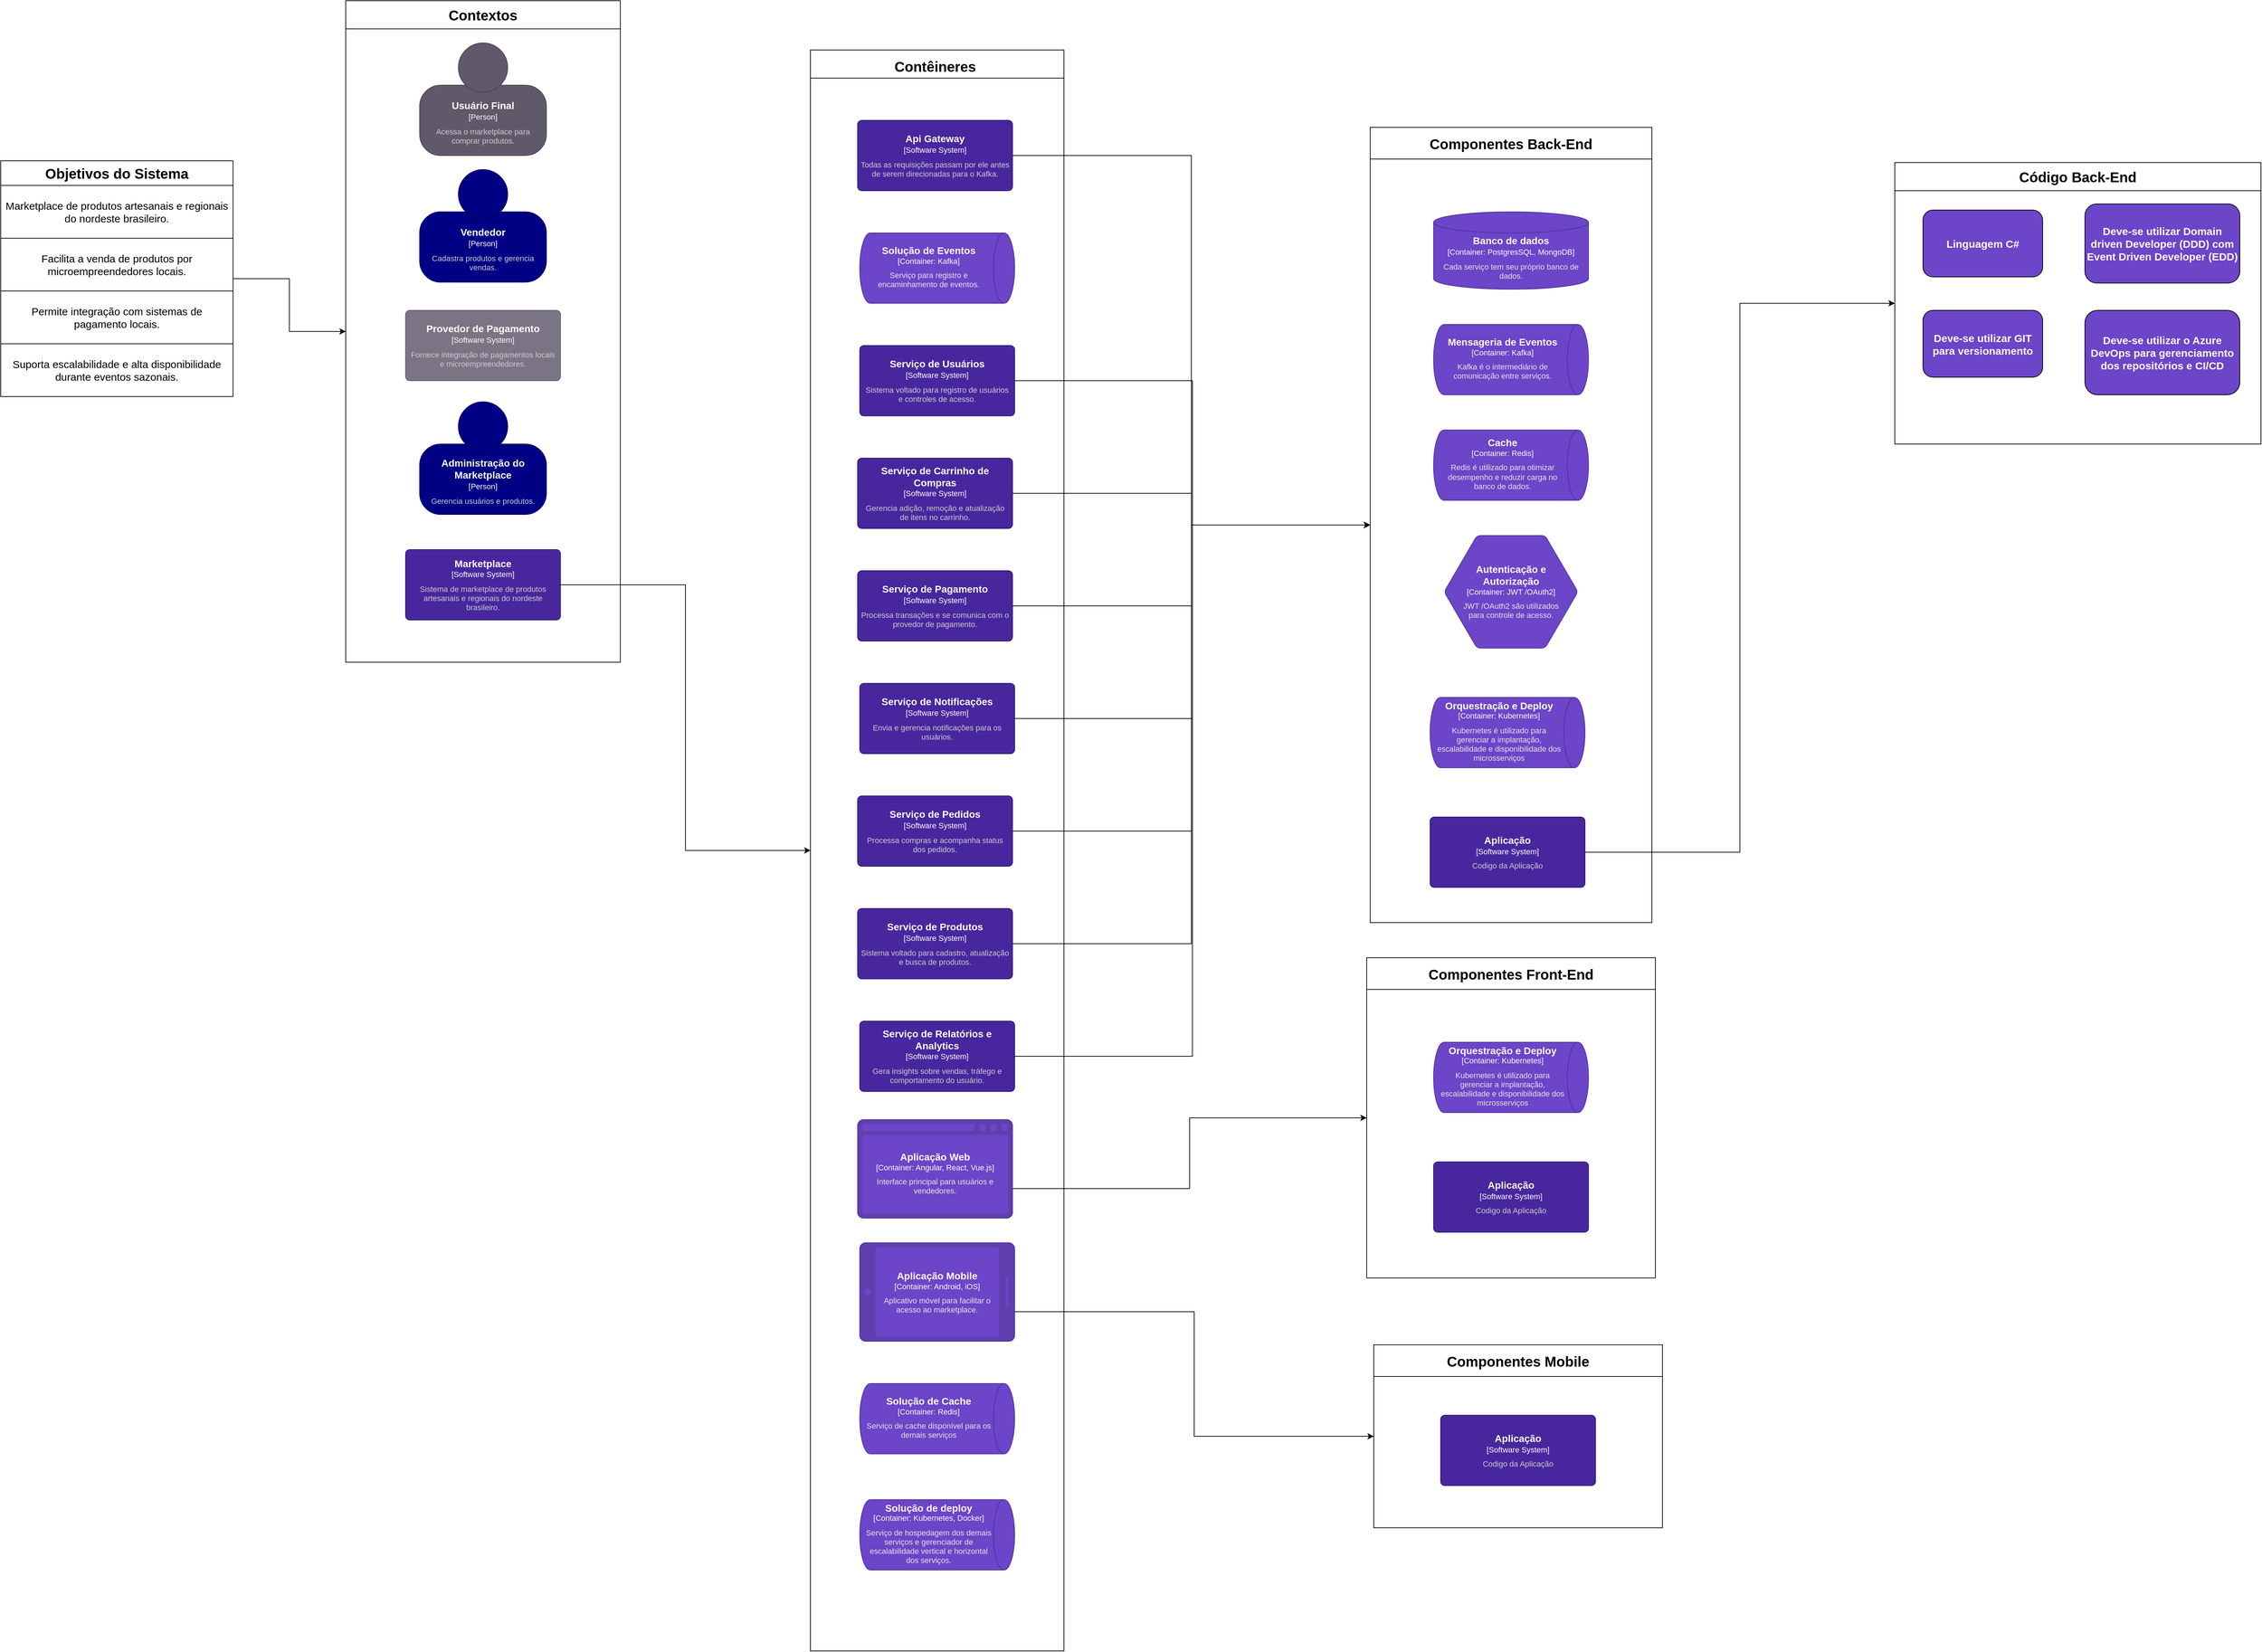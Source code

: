 <mxfile version="26.0.14">
  <diagram name="Página-1" id="mQBnl66r3Gyf1s8AdO0g">
    <mxGraphModel dx="2807" dy="1073" grid="1" gridSize="10" guides="1" tooltips="1" connect="1" arrows="1" fold="1" page="1" pageScale="1" pageWidth="827" pageHeight="1169" math="0" shadow="0">
      <root>
        <mxCell id="0" />
        <mxCell id="1" parent="0" />
        <mxCell id="S8Ucj60LTVhsjl9VZMLG-5" value="Contextos" style="swimlane;whiteSpace=wrap;html=1;fontSize=20;startSize=40;" vertex="1" parent="1">
          <mxGeometry x="90" y="170" width="390" height="940" as="geometry" />
        </mxCell>
        <object label="&lt;font style=&quot;font-size: 14px&quot;&gt;&lt;b&gt;%A_NAME%&lt;/b&gt;&lt;/font&gt;&lt;br&gt;&lt;div&gt;&lt;font style=&quot;font-size: 11px&quot;&gt;[Person]&lt;/font&gt;&lt;/div&gt;&lt;div style=&quot;font-size: 6px&quot;&gt;&lt;br&gt;&lt;/div&gt;&lt;div style=&quot;font-size: 11px&quot;&gt;&lt;font color=&quot;#CCCCCC&quot;&gt;%B_DESCRIPTION%&lt;/font&gt;&lt;/div&gt;" A_NAME="Vendedor" B_DESCRIPTION="Cadastra produtos e gerencia vendas." placeholders="1" id="S8Ucj60LTVhsjl9VZMLG-7">
          <mxCell style="shape=stencil(tZTdboMwDIWfJpdFIVnHbiu6vUca3GEVEpRk6s/TL+BULVpTTWorceNz4OM42DBZ+1YNwAQ3qgcm10yI9qhtv9BviwGctyYq0W7JK9851ftUf6Ra+QF0IHGLB2hI9sHZHeyxCQmApgWHYXTlJ+OreM94yVpbYyIBrfEz58qPMIUmPssPBOPFkl5zTDVVMTf2EMCljKQy8fV/8BxbVM8Cl68C80LMz6J8Hvll4OoBsqyjkhsaWW+U3n07+2Oam3kmx40Tm/nmuTk/7wE/z73THk9pcyS/fwpb7DraiFxDmdjxUevgTj/QdTh4uHSzvLkZqZtq3kz1cOw/6SaVfi2T8As=);whiteSpace=wrap;html=1;rounded=1;fontColor=#ffffff;strokeColor=#000054;fillColor=#000084;spacing=5;spacingTop=65;arcSize=30;metaEdit=1;allowArrows=0;expand=0;recursiveResize=0;rotatable=0;resizable=0;" vertex="1" parent="S8Ucj60LTVhsjl9VZMLG-5">
            <mxGeometry x="105" y="240" width="180" height="160" as="geometry" />
          </mxCell>
        </object>
        <object label="&lt;font style=&quot;font-size: 14px&quot;&gt;&lt;b&gt;%A_NAME%&lt;/b&gt;&lt;/font&gt;&lt;br&gt;&lt;div&gt;&lt;font style=&quot;font-size: 11px&quot;&gt;[Software System]&lt;/font&gt;&lt;/div&gt;&lt;div style=&quot;font-size: 6px&quot;&gt;&lt;br&gt;&lt;/div&gt;&lt;div style=&quot;font-size: 11px&quot;&gt;&lt;font color=&quot;#CCCCCC&quot;&gt;%B_DESCRIPTION%&lt;/font&gt;&lt;/div&gt;" placeholders="1" A_NAME="Provedor de Pagamento" B_DESCRIPTION="Fornece integração de pagamentos locais e microempreendedores." id="S8Ucj60LTVhsjl9VZMLG-8">
          <mxCell style="rounded=1;whiteSpace=wrap;html=1;fontColor=#ffffff;arcSize=6;metaEdit=1;points=[[0.25,0,0],[0.5,0,0],[0.75,0,0],[1,0.25,0],[1,0.5,0],[1,0.75,0],[0.75,1,0],[0.5,1,0],[0.25,1,0],[0,0.75,0],[0,0.5,0],[0,0.25,0]];resizable=0;editable=1;fillColor=#7b7484;strokeColor=#635970;movableLabel=0;allowArrows=0;rotatable=0;imageWidth=24;spacing=5;" vertex="1" parent="S8Ucj60LTVhsjl9VZMLG-5">
            <mxGeometry x="85" y="440" width="220" height="100" as="geometry" />
          </mxCell>
        </object>
        <object label="&lt;font style=&quot;font-size: 14px&quot;&gt;&lt;b&gt;%A_NAME%&lt;/b&gt;&lt;/font&gt;&lt;br&gt;&lt;div&gt;&lt;font style=&quot;font-size: 11px&quot;&gt;[Person]&lt;/font&gt;&lt;/div&gt;&lt;div style=&quot;font-size: 6px&quot;&gt;&lt;br&gt;&lt;/div&gt;&lt;div style=&quot;font-size: 11px&quot;&gt;&lt;font color=&quot;#CCCCCC&quot;&gt;%B_DESCRIPTION%&lt;/font&gt;&lt;/div&gt;" A_NAME="Usuário Final" B_DESCRIPTION="Acessa o marketplace para comprar produtos." placeholders="1" id="S8Ucj60LTVhsjl9VZMLG-9">
          <mxCell style="shape=stencil(tZTdboMwDIWfJpdFIVnHbiu6vUca3GEVEpRk6s/TL+BULVpTTWorceNz4OM42DBZ+1YNwAQ3qgcm10yI9qhtv9BviwGctyYq0W7JK9851ftUf6Ra+QF0IHGLB2hI9sHZHeyxCQmApgWHYXTlJ+OreM94yVpbYyIBrfEz58qPMIUmPssPBOPFkl5zTDVVMTf2EMCljKQy8fV/8BxbVM8Cl68C80LMz6J8Hvll4OoBsqyjkhsaWW+U3n07+2Oam3kmx40Tm/nmuTk/7wE/z73THk9pcyS/fwpb7DraiFxDmdjxUevgTj/QdTh4uHSzvLkZqZtq3kz1cOw/6SaVfi2T8As=);whiteSpace=wrap;html=1;rounded=1;fontColor=#ffffff;strokeColor=#483F55;fillColor=#60596A;spacing=5;spacingTop=65;arcSize=30;allowArrows=0;recursiveResize=0;expand=0;metaEdit=1;resizable=0;rotatable=0;" vertex="1" parent="S8Ucj60LTVhsjl9VZMLG-5">
            <mxGeometry x="105" y="60" width="180" height="160" as="geometry" />
          </mxCell>
        </object>
        <object label="&lt;font style=&quot;font-size: 14px&quot;&gt;&lt;b&gt;%A_NAME%&lt;/b&gt;&lt;/font&gt;&lt;br&gt;&lt;div&gt;&lt;font style=&quot;font-size: 11px&quot;&gt;[Person]&lt;/font&gt;&lt;/div&gt;&lt;div style=&quot;font-size: 6px&quot;&gt;&lt;br&gt;&lt;/div&gt;&lt;div style=&quot;font-size: 11px&quot;&gt;&lt;font color=&quot;#CCCCCC&quot;&gt;%B_DESCRIPTION%&lt;/font&gt;&lt;/div&gt;" A_NAME="Administração do Marketplace" B_DESCRIPTION="Gerencia usuários e produtos." placeholders="1" id="S8Ucj60LTVhsjl9VZMLG-10">
          <mxCell style="shape=stencil(tZTdboMwDIWfJpdFIVnHbiu6vUca3GEVEpRk6s/TL+BULVpTTWorceNz4OM42DBZ+1YNwAQ3qgcm10yI9qhtv9BviwGctyYq0W7JK9851ftUf6Ra+QF0IHGLB2hI9sHZHeyxCQmApgWHYXTlJ+OreM94yVpbYyIBrfEz58qPMIUmPssPBOPFkl5zTDVVMTf2EMCljKQy8fV/8BxbVM8Cl68C80LMz6J8Hvll4OoBsqyjkhsaWW+U3n07+2Oam3kmx40Tm/nmuTk/7wE/z73THk9pcyS/fwpb7DraiFxDmdjxUevgTj/QdTh4uHSzvLkZqZtq3kz1cOw/6SaVfi2T8As=);whiteSpace=wrap;html=1;rounded=1;fontColor=#ffffff;strokeColor=#000054;fillColor=#000084;spacing=5;spacingTop=65;arcSize=30;metaEdit=1;allowArrows=0;expand=0;recursiveResize=0;rotatable=0;resizable=0;" vertex="1" parent="S8Ucj60LTVhsjl9VZMLG-5">
            <mxGeometry x="105" y="570" width="180" height="160" as="geometry" />
          </mxCell>
        </object>
        <object label="&lt;font style=&quot;font-size: 14px&quot;&gt;&lt;b&gt;%A_NAME%&lt;/b&gt;&lt;/font&gt;&lt;br&gt;&lt;div&gt;&lt;font style=&quot;font-size: 11px&quot;&gt;[Software System]&lt;/font&gt;&lt;/div&gt;&lt;div style=&quot;font-size: 6px&quot;&gt;&lt;br&gt;&lt;/div&gt;&lt;div style=&quot;font-size: 11px&quot;&gt;&lt;font color=&quot;#CCCCCC&quot;&gt;%B_DESCRIPTION%&lt;/font&gt;&lt;/div&gt;" placeholders="1" A_NAME="Marketplace" B_DESCRIPTION="Sistema de marketplace de produtos artesanais e regionais do nordeste brasileiro." id="S8Ucj60LTVhsjl9VZMLG-19">
          <mxCell style="rounded=1;whiteSpace=wrap;html=1;fontColor=#ffffff;arcSize=6;metaEdit=1;points=[[0.25,0,0],[0.5,0,0],[0.75,0,0],[1,0.25,0],[1,0.5,0],[1,0.75,0],[0.75,1,0],[0.5,1,0],[0.25,1,0],[0,0.75,0],[0,0.5,0],[0,0.25,0]];resizable=0;editable=1;fillColor=#48279E;strokeColor=#2C186C;movableLabel=0;allowArrows=0;rotatable=0;imageWidth=24;spacing=5;" vertex="1" parent="S8Ucj60LTVhsjl9VZMLG-5">
            <mxGeometry x="85" y="780" width="220" height="100" as="geometry" />
          </mxCell>
        </object>
        <mxCell id="S8Ucj60LTVhsjl9VZMLG-17" style="edgeStyle=orthogonalEdgeStyle;rounded=0;orthogonalLoop=1;jettySize=auto;html=1;entryX=0;entryY=0.5;entryDx=0;entryDy=0;" edge="1" parent="1" source="S8Ucj60LTVhsjl9VZMLG-11" target="S8Ucj60LTVhsjl9VZMLG-5">
          <mxGeometry relative="1" as="geometry" />
        </mxCell>
        <mxCell id="S8Ucj60LTVhsjl9VZMLG-11" value="Objetivos do Sistema" style="swimlane;fontStyle=1;childLayout=stackLayout;horizontal=1;startSize=35;horizontalStack=0;resizeParent=1;resizeParentMax=0;resizeLast=0;collapsible=1;marginBottom=0;whiteSpace=wrap;html=1;labelBackgroundColor=default;labelBorderColor=none;textShadow=0;fontSize=20;" vertex="1" parent="1">
          <mxGeometry x="-400" y="397.5" width="330" height="335" as="geometry" />
        </mxCell>
        <mxCell id="S8Ucj60LTVhsjl9VZMLG-12" value="&lt;p data-pm-slice=&quot;1 1 [&amp;quot;list&amp;quot;,{&amp;quot;spread&amp;quot;:false,&amp;quot;start&amp;quot;:103,&amp;quot;end&amp;quot;:367},&amp;quot;regular_list_item&amp;quot;,{&amp;quot;start&amp;quot;:103,&amp;quot;end&amp;quot;:175}]&quot;&gt;Marketplace de produtos artesanais e regionais do nordeste brasileiro.&lt;/p&gt;" style="text;strokeColor=default;fillColor=none;align=center;verticalAlign=middle;spacingLeft=4;spacingRight=4;overflow=hidden;points=[[0,0.5],[1,0.5]];portConstraint=eastwest;rotatable=0;whiteSpace=wrap;html=1;fontSize=15;" vertex="1" parent="S8Ucj60LTVhsjl9VZMLG-11">
          <mxGeometry y="35" width="330" height="75" as="geometry" />
        </mxCell>
        <mxCell id="S8Ucj60LTVhsjl9VZMLG-13" value="&lt;p data-pm-slice=&quot;1 1 [&amp;quot;list&amp;quot;,{&amp;quot;spread&amp;quot;:false,&amp;quot;start&amp;quot;:103,&amp;quot;end&amp;quot;:367},&amp;quot;regular_list_item&amp;quot;,{&amp;quot;start&amp;quot;:176,&amp;quot;end&amp;quot;:238}]&quot;&gt;Facilita a venda de produtos por microempreendedores locais.&lt;/p&gt;" style="text;strokeColor=default;fillColor=none;align=center;verticalAlign=middle;spacingLeft=4;spacingRight=4;overflow=hidden;points=[[0,0.5],[1,0.5]];portConstraint=eastwest;rotatable=0;whiteSpace=wrap;html=1;fontSize=15;" vertex="1" parent="S8Ucj60LTVhsjl9VZMLG-11">
          <mxGeometry y="110" width="330" height="75" as="geometry" />
        </mxCell>
        <mxCell id="S8Ucj60LTVhsjl9VZMLG-14" value="&lt;p data-pm-slice=&quot;1 1 [&amp;quot;list&amp;quot;,{&amp;quot;spread&amp;quot;:false,&amp;quot;start&amp;quot;:103,&amp;quot;end&amp;quot;:367},&amp;quot;regular_list_item&amp;quot;,{&amp;quot;start&amp;quot;:239,&amp;quot;end&amp;quot;:293}]&quot;&gt;Permite integração com sistemas de pagamento locais.&lt;/p&gt;" style="text;strokeColor=default;fillColor=none;align=center;verticalAlign=middle;spacingLeft=4;spacingRight=4;overflow=hidden;points=[[0,0.5],[1,0.5]];portConstraint=eastwest;rotatable=0;whiteSpace=wrap;html=1;fontSize=15;" vertex="1" parent="S8Ucj60LTVhsjl9VZMLG-11">
          <mxGeometry y="185" width="330" height="75" as="geometry" />
        </mxCell>
        <mxCell id="S8Ucj60LTVhsjl9VZMLG-16" value="&lt;p data-pm-slice=&quot;1 1 [&amp;quot;list&amp;quot;,{&amp;quot;spread&amp;quot;:false,&amp;quot;start&amp;quot;:103,&amp;quot;end&amp;quot;:367},&amp;quot;regular_list_item&amp;quot;,{&amp;quot;start&amp;quot;:294,&amp;quot;end&amp;quot;:367}]&quot;&gt;Suporta escalabilidade e alta disponibilidade durante eventos sazonais.&lt;/p&gt;" style="text;strokeColor=default;fillColor=none;align=center;verticalAlign=middle;spacingLeft=4;spacingRight=4;overflow=hidden;points=[[0,0.5],[1,0.5]];portConstraint=eastwest;rotatable=0;whiteSpace=wrap;html=1;fontSize=15;" vertex="1" parent="S8Ucj60LTVhsjl9VZMLG-11">
          <mxGeometry y="260" width="330" height="75" as="geometry" />
        </mxCell>
        <mxCell id="S8Ucj60LTVhsjl9VZMLG-18" value="&lt;h2 data-pm-slice=&quot;1 1 []&quot;&gt;&lt;font style=&quot;font-size: 20px;&quot;&gt;Contêineres&amp;nbsp;&lt;/font&gt;&lt;/h2&gt;" style="swimlane;whiteSpace=wrap;html=1;startSize=40;fontSize=20;fontStyle=1" vertex="1" parent="1">
          <mxGeometry x="750" y="240" width="360" height="2275" as="geometry" />
        </mxCell>
        <object label="&lt;font style=&quot;font-size: 14px&quot;&gt;&lt;b&gt;%A_NAME%&lt;/b&gt;&lt;/font&gt;&lt;br&gt;&lt;div&gt;&lt;font style=&quot;font-size: 11px&quot;&gt;[Software System]&lt;/font&gt;&lt;/div&gt;&lt;div style=&quot;font-size: 6px&quot;&gt;&lt;br&gt;&lt;/div&gt;&lt;div style=&quot;font-size: 11px&quot;&gt;&lt;font color=&quot;#CCCCCC&quot;&gt;%B_DESCRIPTION%&lt;/font&gt;&lt;/div&gt;" placeholders="1" A_NAME="Serviço de Usuários" B_DESCRIPTION="Sistema voltado para registro de usuários e controles de acesso." id="S8Ucj60LTVhsjl9VZMLG-2">
          <mxCell style="rounded=1;whiteSpace=wrap;html=1;fontColor=#ffffff;arcSize=6;metaEdit=1;points=[[0.25,0,0],[0.5,0,0],[0.75,0,0],[1,0.25,0],[1,0.5,0],[1,0.75,0],[0.75,1,0],[0.5,1,0],[0.25,1,0],[0,0.75,0],[0,0.5,0],[0,0.25,0]];resizable=0;editable=1;fillColor=#48279E;strokeColor=#2C186C;movableLabel=0;allowArrows=0;rotatable=0;imageWidth=24;spacing=5;" vertex="1" parent="S8Ucj60LTVhsjl9VZMLG-18">
            <mxGeometry x="70" y="420" width="220" height="100" as="geometry" />
          </mxCell>
        </object>
        <object label="&lt;font style=&quot;font-size: 14px&quot;&gt;&lt;b&gt;%A_NAME%&lt;/b&gt;&lt;/font&gt;&lt;br&gt;&lt;div&gt;&lt;font style=&quot;font-size: 11px&quot;&gt;[Software System]&lt;/font&gt;&lt;/div&gt;&lt;div style=&quot;font-size: 6px&quot;&gt;&lt;br&gt;&lt;/div&gt;&lt;div style=&quot;font-size: 11px&quot;&gt;&lt;font color=&quot;#CCCCCC&quot;&gt;%B_DESCRIPTION%&lt;/font&gt;&lt;/div&gt;" placeholders="1" A_NAME="Api Gateway" B_DESCRIPTION=" Todas as requisições passam por ele antes de serem direcionadas para o Kafka." id="S8Ucj60LTVhsjl9VZMLG-21">
          <mxCell style="rounded=1;whiteSpace=wrap;html=1;fontColor=#ffffff;arcSize=6;metaEdit=1;points=[[0.25,0,0],[0.5,0,0],[0.75,0,0],[1,0.25,0],[1,0.5,0],[1,0.75,0],[0.75,1,0],[0.5,1,0],[0.25,1,0],[0,0.75,0],[0,0.5,0],[0,0.25,0]];resizable=0;editable=1;fillColor=#48279E;strokeColor=#2C186C;movableLabel=0;allowArrows=0;rotatable=0;imageWidth=24;spacing=5;" vertex="1" parent="S8Ucj60LTVhsjl9VZMLG-18">
            <mxGeometry x="67" y="100" width="220" height="100" as="geometry" />
          </mxCell>
        </object>
        <object label="&lt;font style=&quot;font-size: 14px&quot;&gt;&lt;b&gt;%A_NAME%&lt;/b&gt;&lt;/font&gt;&lt;br&gt;&lt;div&gt;&lt;font style=&quot;font-size: 11px&quot;&gt;[Software System]&lt;/font&gt;&lt;/div&gt;&lt;div style=&quot;font-size: 6px&quot;&gt;&lt;br&gt;&lt;/div&gt;&lt;div style=&quot;font-size: 11px&quot;&gt;&lt;font color=&quot;#CCCCCC&quot;&gt;%B_DESCRIPTION%&lt;/font&gt;&lt;/div&gt;" placeholders="1" A_NAME="Serviço de Carrinho de Compras" B_DESCRIPTION="Gerencia adição, remoção e atualização de itens no carrinho." id="S8Ucj60LTVhsjl9VZMLG-22">
          <mxCell style="rounded=1;whiteSpace=wrap;html=1;fontColor=#ffffff;arcSize=6;metaEdit=1;points=[[0.25,0,0],[0.5,0,0],[0.75,0,0],[1,0.25,0],[1,0.5,0],[1,0.75,0],[0.75,1,0],[0.5,1,0],[0.25,1,0],[0,0.75,0],[0,0.5,0],[0,0.25,0]];resizable=0;editable=1;fillColor=#48279E;strokeColor=#2C186C;movableLabel=0;allowArrows=0;rotatable=0;imageWidth=24;spacing=5;" vertex="1" parent="S8Ucj60LTVhsjl9VZMLG-18">
            <mxGeometry x="67" y="580" width="220" height="100" as="geometry" />
          </mxCell>
        </object>
        <object label="&lt;font style=&quot;font-size: 14px&quot;&gt;&lt;b&gt;%A_NAME%&lt;/b&gt;&lt;/font&gt;&lt;br&gt;&lt;div&gt;&lt;font style=&quot;font-size: 11px&quot;&gt;[Software System]&lt;/font&gt;&lt;/div&gt;&lt;div style=&quot;font-size: 6px&quot;&gt;&lt;br&gt;&lt;/div&gt;&lt;div style=&quot;font-size: 11px&quot;&gt;&lt;font color=&quot;#CCCCCC&quot;&gt;%B_DESCRIPTION%&lt;/font&gt;&lt;/div&gt;" placeholders="1" A_NAME="Serviço de Pagamento" B_DESCRIPTION="Processa transações e se comunica com o provedor de pagamento." id="S8Ucj60LTVhsjl9VZMLG-23">
          <mxCell style="rounded=1;whiteSpace=wrap;html=1;fontColor=#ffffff;arcSize=6;metaEdit=1;points=[[0.25,0,0],[0.5,0,0],[0.75,0,0],[1,0.25,0],[1,0.5,0],[1,0.75,0],[0.75,1,0],[0.5,1,0],[0.25,1,0],[0,0.75,0],[0,0.5,0],[0,0.25,0]];resizable=0;editable=1;fillColor=#48279E;strokeColor=#2C186C;movableLabel=0;allowArrows=0;rotatable=0;imageWidth=24;spacing=5;" vertex="1" parent="S8Ucj60LTVhsjl9VZMLG-18">
            <mxGeometry x="67" y="740" width="220" height="100" as="geometry" />
          </mxCell>
        </object>
        <object label="&lt;font style=&quot;font-size: 14px&quot;&gt;&lt;b&gt;%A_NAME%&lt;/b&gt;&lt;/font&gt;&lt;br&gt;&lt;div&gt;&lt;font style=&quot;font-size: 11px&quot;&gt;[Software System]&lt;/font&gt;&lt;/div&gt;&lt;div style=&quot;font-size: 6px&quot;&gt;&lt;br&gt;&lt;/div&gt;&lt;div style=&quot;font-size: 11px&quot;&gt;&lt;font color=&quot;#CCCCCC&quot;&gt;%B_DESCRIPTION%&lt;/font&gt;&lt;/div&gt;" placeholders="1" A_NAME="Serviço de Notificações" B_DESCRIPTION="Envia e gerencia notificações para os usuários." id="S8Ucj60LTVhsjl9VZMLG-24">
          <mxCell style="rounded=1;whiteSpace=wrap;html=1;fontColor=#ffffff;arcSize=6;metaEdit=1;points=[[0.25,0,0],[0.5,0,0],[0.75,0,0],[1,0.25,0],[1,0.5,0],[1,0.75,0],[0.75,1,0],[0.5,1,0],[0.25,1,0],[0,0.75,0],[0,0.5,0],[0,0.25,0]];resizable=0;editable=1;fillColor=#48279E;strokeColor=#2C186C;movableLabel=0;allowArrows=0;rotatable=0;imageWidth=24;spacing=5;" vertex="1" parent="S8Ucj60LTVhsjl9VZMLG-18">
            <mxGeometry x="70" y="900" width="220" height="100" as="geometry" />
          </mxCell>
        </object>
        <object label="&lt;font style=&quot;font-size: 14px&quot;&gt;&lt;b&gt;%A_NAME%&lt;/b&gt;&lt;/font&gt;&lt;br&gt;&lt;div&gt;&lt;font style=&quot;font-size: 11px&quot;&gt;[Software System]&lt;/font&gt;&lt;/div&gt;&lt;div style=&quot;font-size: 6px&quot;&gt;&lt;br&gt;&lt;/div&gt;&lt;div style=&quot;font-size: 11px&quot;&gt;&lt;font color=&quot;#CCCCCC&quot;&gt;%B_DESCRIPTION%&lt;/font&gt;&lt;/div&gt;" placeholders="1" A_NAME="Serviço de Pedidos" B_DESCRIPTION="Processa compras e acompanha status dos pedidos." id="S8Ucj60LTVhsjl9VZMLG-25">
          <mxCell style="rounded=1;whiteSpace=wrap;html=1;fontColor=#ffffff;arcSize=6;metaEdit=1;points=[[0.25,0,0],[0.5,0,0],[0.75,0,0],[1,0.25,0],[1,0.5,0],[1,0.75,0],[0.75,1,0],[0.5,1,0],[0.25,1,0],[0,0.75,0],[0,0.5,0],[0,0.25,0]];resizable=0;editable=1;fillColor=#48279E;strokeColor=#2C186C;movableLabel=0;allowArrows=0;rotatable=0;imageWidth=24;spacing=5;" vertex="1" parent="S8Ucj60LTVhsjl9VZMLG-18">
            <mxGeometry x="67" y="1060" width="220" height="100" as="geometry" />
          </mxCell>
        </object>
        <object label="&lt;font style=&quot;font-size: 14px&quot;&gt;&lt;b&gt;%A_NAME%&lt;/b&gt;&lt;/font&gt;&lt;br&gt;&lt;div&gt;&lt;font style=&quot;font-size: 11px&quot;&gt;[Software System]&lt;/font&gt;&lt;/div&gt;&lt;div style=&quot;font-size: 6px&quot;&gt;&lt;br&gt;&lt;/div&gt;&lt;div style=&quot;font-size: 11px&quot;&gt;&lt;font color=&quot;#CCCCCC&quot;&gt;%B_DESCRIPTION%&lt;/font&gt;&lt;/div&gt;" placeholders="1" A_NAME="Serviço de Produtos" B_DESCRIPTION="Sistema voltado para cadastro, atualização e busca de produtos." id="S8Ucj60LTVhsjl9VZMLG-26">
          <mxCell style="rounded=1;whiteSpace=wrap;html=1;fontColor=#ffffff;arcSize=6;metaEdit=1;points=[[0.25,0,0],[0.5,0,0],[0.75,0,0],[1,0.25,0],[1,0.5,0],[1,0.75,0],[0.75,1,0],[0.5,1,0],[0.25,1,0],[0,0.75,0],[0,0.5,0],[0,0.25,0]];resizable=0;editable=1;fillColor=#48279E;strokeColor=#2C186C;movableLabel=0;allowArrows=0;rotatable=0;imageWidth=24;spacing=5;" vertex="1" parent="S8Ucj60LTVhsjl9VZMLG-18">
            <mxGeometry x="67" y="1220" width="220" height="100" as="geometry" />
          </mxCell>
        </object>
        <object label="&lt;font style=&quot;font-size: 14px&quot;&gt;&lt;b&gt;%A_NAME%&lt;/b&gt;&lt;/font&gt;&lt;br&gt;&lt;div&gt;&lt;font style=&quot;font-size: 11px&quot;&gt;[Software System]&lt;/font&gt;&lt;/div&gt;&lt;div style=&quot;font-size: 6px&quot;&gt;&lt;br&gt;&lt;/div&gt;&lt;div style=&quot;font-size: 11px&quot;&gt;&lt;font color=&quot;#CCCCCC&quot;&gt;%B_DESCRIPTION%&lt;/font&gt;&lt;/div&gt;" placeholders="1" A_NAME="Serviço de Relatórios e Analytics" B_DESCRIPTION="Gera insights sobre vendas, tráfego e comportamento do usuário." id="S8Ucj60LTVhsjl9VZMLG-28">
          <mxCell style="rounded=1;whiteSpace=wrap;html=1;fontColor=#ffffff;arcSize=6;metaEdit=1;points=[[0.25,0,0],[0.5,0,0],[0.75,0,0],[1,0.25,0],[1,0.5,0],[1,0.75,0],[0.75,1,0],[0.5,1,0],[0.25,1,0],[0,0.75,0],[0,0.5,0],[0,0.25,0]];resizable=0;editable=1;fillColor=#48279E;strokeColor=#2C186C;movableLabel=0;allowArrows=0;rotatable=0;imageWidth=24;spacing=5;" vertex="1" parent="S8Ucj60LTVhsjl9VZMLG-18">
            <mxGeometry x="70" y="1380" width="220" height="100" as="geometry" />
          </mxCell>
        </object>
        <object label="&lt;font style=&quot;font-size: 14px&quot; color=&quot;#FFFFFF&quot;&gt;&lt;b&gt;&lt;font style=&quot;font-size: 14px&quot;&gt;&lt;span&gt;%A_NAME%&lt;/span&gt;&lt;/font&gt;&lt;/b&gt;&lt;/font&gt;&lt;font color=&quot;#FFFFFF&quot;&gt;&lt;br&gt;&lt;/font&gt;&lt;div&gt;&lt;font style=&quot;font-size: 11px&quot; color=&quot;#FFFFFF&quot;&gt;[Container: %B_TECHNOLOGY%]&lt;/font&gt;&lt;/div&gt;&lt;div style=&quot;font-size: 6px&quot;&gt;&lt;font color=&quot;#FFFFFF&quot;&gt;&lt;br&gt;&lt;/font&gt;&lt;/div&gt;&lt;div style=&quot;font-size: 11px&quot;&gt;&lt;font color=&quot;#E6E6E6&quot;&gt;%C_DESCRIPTION%&lt;/font&gt;&lt;/div&gt;" A_NAME="Aplicação Mobile" B_TECHNOLOGY="Android, iOS" C_DESCRIPTION="Aplicativo móvel para facilitar o acesso ao marketplace." placeholders="1" id="S8Ucj60LTVhsjl9VZMLG-58">
          <mxCell style="shape=stencil(zVXLboMwEPwaH0HG5pEeUyf8h2OcYgVsZKiS9OtrWKTGKZCqTdSc0M4y491hLBBlbckbiQjWvJaIbhAh5VmYOhBxUJudqmTAm8ah7pUS+lGMoT5CTchY87aRogNwr06yALjtrDnIoyq6UUDpUlrV9V26RXiNegGMKBNGa6egjG69zkXfiXGlHRefQAyHCRxzHmuoGndCLTtpx5kBRST/ubAvG2b3Eo4eJYxD4nsR3U/5YcLZH5Qpc8hcaCjbcXF4s+ZdF5PzDB3bJ3bum0/H/PoacCta9TFennTZA7gLwlTGOgCeAw8RGm9o9PK6zN+rqppmJznN19vbbJhgzswZyxzVWLngpawq1bTyy8nUczJNPCujKyfxb5dOWZyw1W32QnsiBb3c5fD+7FnqD09WEzGIn2wjnHkrJX60Y2+jyVwn//GNhkh+S96Awm9rAD4B);whiteSpace=wrap;html=1;allowArrows=0;metaEdit=1;expand=0;recursiveResize=0;resizable=0;rotatable=0;strokeColor=#666666;fontFamily=Helvetica;fontSize=11;fontColor=#4D4D4D;spacingLeft=20;spacingRight=20;spacing=5;" vertex="1" parent="S8Ucj60LTVhsjl9VZMLG-18">
            <mxGeometry x="70" y="1695" width="220" height="140" as="geometry" />
          </mxCell>
        </object>
        <object label="&lt;font style=&quot;font-size: 14px&quot; color=&quot;#FFFFFF&quot;&gt;&lt;b&gt;&lt;font style=&quot;font-size: 14px&quot;&gt;&lt;span&gt;%A_NAME%&lt;/span&gt;&lt;/font&gt;&lt;/b&gt;&lt;/font&gt;&lt;font color=&quot;#FFFFFF&quot;&gt;&lt;br&gt;&lt;/font&gt;&lt;div&gt;&lt;font style=&quot;font-size: 11px&quot; color=&quot;#FFFFFF&quot;&gt;[Container: %B_TECHNOLOGY%]&lt;/font&gt;&lt;/div&gt;&lt;div style=&quot;font-size: 6px&quot;&gt;&lt;font color=&quot;#FFFFFF&quot;&gt;&lt;br&gt;&lt;/font&gt;&lt;/div&gt;&lt;div style=&quot;font-size: 11px&quot;&gt;&lt;font color=&quot;#E6E6E6&quot;&gt;%C_DESCRIPTION%&lt;/font&gt;&lt;/div&gt;" A_NAME="Aplicação Web" B_TECHNOLOGY="Angular, React, Vue.js" C_DESCRIPTION="Interface principal para usuários e vendedores." placeholders="1" id="S8Ucj60LTVhsjl9VZMLG-57">
          <mxCell style="shape=stencil(3VbbcoMgEP0aHuPAYtQ+pib5D4OkMjHgoB2Tfn3R9aGkanpJptM8ObvLOew5sgyEp3WRVZIA1dlREr4mAMVZmONChItW7hY7a9paWpd2awpcwEKKcYsxwBBndSVFg8m9Oskc03VjzUG2Km8GAqULaVXTVfmG0BXpCCjhqTBaOwZldO1VPtQdWaa0w9ITktFgiduchxijyu1wlI1rHXvGLIHt14l92iC+FTG7FzENwPeC3Y75bsTxL5h56jJTh4anu0wcXqx51floP33Fdid26p+PH/PLMcisqNXbMD3RvAc4C8KUxs0UxW+PI8DDNWdPz/P4vSrLcfRyy7erzXU0djBl5oRlDmqs/J6Xkedl5HnJogsvx6zk9KdeRGm4TJPr6JnyiCAWw5yk/6goSR5MEdDwwRT5YwTg30k08RUxGJEU/oGi/jb5dGn0WXxy9Il3);whiteSpace=wrap;html=1;spacingTop=12;allowArrows=0;metaEdit=1;resizable=0;rotatable=0;strokeColor=#666666;fontFamily=Helvetica;fontSize=11;fontColor=#4D4D4D;spacing=5;spacingLeft=8;spacingRight=8;" vertex="1" parent="S8Ucj60LTVhsjl9VZMLG-18">
            <mxGeometry x="67" y="1520" width="220" height="140" as="geometry" />
          </mxCell>
        </object>
        <object label="&lt;font style=&quot;font-size: 14px&quot; color=&quot;#FFFFFF&quot;&gt;&lt;b&gt;&lt;font style=&quot;font-size: 14px&quot;&gt;&lt;span&gt;%A_NAME%&lt;/span&gt;&lt;/font&gt;&lt;/b&gt;&lt;/font&gt;&lt;font color=&quot;#FFFFFF&quot;&gt;&lt;br&gt;&lt;/font&gt;&lt;div&gt;&lt;font style=&quot;font-size: 11px&quot; color=&quot;#FFFFFF&quot;&gt;[Container: %B_TECHNOLOGY%]&lt;/font&gt;&lt;/div&gt;&lt;div style=&quot;font-size: 6px&quot;&gt;&lt;font color=&quot;#FFFFFF&quot;&gt;&lt;br&gt;&lt;/font&gt;&lt;/div&gt;&lt;div style=&quot;font-size: 11px&quot; align=&quot;center&quot;&gt;&lt;font color=&quot;#E6E6E6&quot;&gt;%C_DESCRIPTION%&lt;/font&gt;&lt;/div&gt;" A_NAME="Solução de Cache" B_TECHNOLOGY="Redis" C_DESCRIPTION="Serviço de cache disponível para os demais serviços" placeholders="1" id="S8Ucj60LTVhsjl9VZMLG-59">
          <mxCell style="shape=cylinder3;whiteSpace=wrap;html=1;boundedLbl=1;backgroundOutline=0;size=15;fontFamily=Helvetica;fontSize=11;fontColor=#ffffff;strokeColor=#4D319B;rounded=1;fillColor=#6c45c8;spacing=5;spacingTop=-5;arcSize=6;rotation=90;textDirection=ltr;verticalAlign=middle;horizontal=0;allowArrows=0;recursiveResize=0;expand=0;resizable=0;rotatable=0;metaEdit=1;" vertex="1" parent="S8Ucj60LTVhsjl9VZMLG-18">
            <mxGeometry x="130" y="1835" width="100" height="220" as="geometry" />
          </mxCell>
        </object>
        <object label="&lt;font style=&quot;font-size: 14px&quot; color=&quot;#FFFFFF&quot;&gt;&lt;b&gt;&lt;font style=&quot;font-size: 14px&quot;&gt;&lt;span&gt;%A_NAME%&lt;/span&gt;&lt;/font&gt;&lt;/b&gt;&lt;/font&gt;&lt;font color=&quot;#FFFFFF&quot;&gt;&lt;br&gt;&lt;/font&gt;&lt;div&gt;&lt;font style=&quot;font-size: 11px&quot; color=&quot;#FFFFFF&quot;&gt;[Container: %B_TECHNOLOGY%]&lt;/font&gt;&lt;/div&gt;&lt;div style=&quot;font-size: 6px&quot;&gt;&lt;font color=&quot;#FFFFFF&quot;&gt;&lt;br&gt;&lt;/font&gt;&lt;/div&gt;&lt;div style=&quot;font-size: 11px&quot; align=&quot;center&quot;&gt;&lt;font color=&quot;#E6E6E6&quot;&gt;%C_DESCRIPTION%&lt;/font&gt;&lt;/div&gt;" A_NAME="Solução de deploy" B_TECHNOLOGY="Kubernetes, Docker" C_DESCRIPTION="Serviço de hospedagem dos demais serviços e gerenciador de escalabilidade vertical e horizontal dos serviços." placeholders="1" id="S8Ucj60LTVhsjl9VZMLG-60">
          <mxCell style="shape=cylinder3;whiteSpace=wrap;html=1;boundedLbl=1;backgroundOutline=0;size=15;fontFamily=Helvetica;fontSize=11;fontColor=#ffffff;strokeColor=#4D319B;rounded=1;fillColor=#6c45c8;spacing=5;spacingTop=-5;arcSize=6;rotation=90;textDirection=ltr;verticalAlign=middle;horizontal=0;allowArrows=0;recursiveResize=0;expand=0;resizable=0;rotatable=0;metaEdit=1;" vertex="1" parent="S8Ucj60LTVhsjl9VZMLG-18">
            <mxGeometry x="130" y="2000" width="100" height="220" as="geometry" />
          </mxCell>
        </object>
        <object label="&lt;font style=&quot;font-size: 14px&quot; color=&quot;#FFFFFF&quot;&gt;&lt;b&gt;&lt;font style=&quot;font-size: 14px&quot;&gt;&lt;span&gt;%A_NAME%&lt;/span&gt;&lt;/font&gt;&lt;/b&gt;&lt;/font&gt;&lt;font color=&quot;#FFFFFF&quot;&gt;&lt;br&gt;&lt;/font&gt;&lt;div&gt;&lt;font style=&quot;font-size: 11px&quot; color=&quot;#FFFFFF&quot;&gt;[Container: %B_TECHNOLOGY%]&lt;/font&gt;&lt;/div&gt;&lt;div style=&quot;font-size: 6px&quot;&gt;&lt;font color=&quot;#FFFFFF&quot;&gt;&lt;br&gt;&lt;/font&gt;&lt;/div&gt;&lt;div style=&quot;font-size: 11px&quot; align=&quot;center&quot;&gt;&lt;font color=&quot;#E6E6E6&quot;&gt;%C_DESCRIPTION%&lt;/font&gt;&lt;/div&gt;" A_NAME="Solução de Eventos" B_TECHNOLOGY="Kafka" C_DESCRIPTION="Serviço para registro e encaminhamento de eventos." placeholders="1" id="S8Ucj60LTVhsjl9VZMLG-61">
          <mxCell style="shape=cylinder3;whiteSpace=wrap;html=1;boundedLbl=1;backgroundOutline=0;size=15;fontFamily=Helvetica;fontSize=11;fontColor=#ffffff;strokeColor=#4D319B;rounded=1;fillColor=#6c45c8;spacing=5;spacingTop=-5;arcSize=6;rotation=90;textDirection=ltr;verticalAlign=middle;horizontal=0;allowArrows=0;recursiveResize=0;expand=0;resizable=0;rotatable=0;metaEdit=1;" vertex="1" parent="S8Ucj60LTVhsjl9VZMLG-18">
            <mxGeometry x="130" y="200" width="100" height="220" as="geometry" />
          </mxCell>
        </object>
        <mxCell id="S8Ucj60LTVhsjl9VZMLG-20" style="edgeStyle=orthogonalEdgeStyle;rounded=0;orthogonalLoop=1;jettySize=auto;html=1;exitX=1;exitY=0.5;exitDx=0;exitDy=0;exitPerimeter=0;entryX=0;entryY=0.5;entryDx=0;entryDy=0;" edge="1" parent="1" source="S8Ucj60LTVhsjl9VZMLG-19" target="S8Ucj60LTVhsjl9VZMLG-18">
          <mxGeometry relative="1" as="geometry" />
        </mxCell>
        <mxCell id="S8Ucj60LTVhsjl9VZMLG-43" value="&lt;font style=&quot;font-size: 20px;&quot;&gt;Componentes Back-End&lt;/font&gt;" style="swimlane;whiteSpace=wrap;html=1;startSize=45;" vertex="1" parent="1">
          <mxGeometry x="1545" y="350" width="400" height="1130" as="geometry" />
        </mxCell>
        <object label="&lt;font style=&quot;font-size: 14px&quot;&gt;&lt;b&gt;&lt;font style=&quot;font-size: 14px&quot;&gt;&lt;span&gt;%A_NAME%&lt;/span&gt;&lt;/font&gt;&lt;/b&gt;&lt;/font&gt;&lt;br&gt;&lt;div&gt;&lt;font style=&quot;font-size: 11px&quot;&gt;[Container: %B_TECHNOLOGY%]&lt;/font&gt;&lt;/div&gt;&lt;div style=&quot;font-size: 6px&quot;&gt;&lt;br&gt;&lt;/div&gt;&lt;div style=&quot;font-size: 11px&quot;&gt;&lt;font color=&quot;#E6E6E6&quot;&gt;%C_DESCRIPTION%&lt;/font&gt;&lt;/div&gt;" A_NAME="Banco de dados" B_TECHNOLOGY="PostgresSQL, MongoDB" C_DESCRIPTION="Cada serviço tem seu próprio banco de dados." placeholders="1" id="S8Ucj60LTVhsjl9VZMLG-66">
          <mxCell style="shape=cylinder3;whiteSpace=wrap;html=1;boundedLbl=1;backgroundOutline=1;size=15;rounded=1;fontColor=#ffffff;strokeColor=#4D319B;fillColor=#6c45c8;arcSize=6;autosize=0;metaEdit=1;resizable=0;rotatable=0;allowArrows=0;align=center;spacing=5;spacingTop=-5;verticalAlign=middle;" vertex="1" parent="S8Ucj60LTVhsjl9VZMLG-43">
            <mxGeometry x="90" y="120" width="220" height="110" as="geometry" />
          </mxCell>
        </object>
        <object label="&lt;font style=&quot;font-size: 14px&quot; color=&quot;#FFFFFF&quot;&gt;&lt;b&gt;&lt;font style=&quot;font-size: 14px&quot;&gt;&lt;span&gt;%A_NAME%&lt;/span&gt;&lt;/font&gt;&lt;/b&gt;&lt;/font&gt;&lt;font color=&quot;#FFFFFF&quot;&gt;&lt;br&gt;&lt;/font&gt;&lt;div&gt;&lt;font style=&quot;font-size: 11px&quot; color=&quot;#FFFFFF&quot;&gt;[Container: %B_TECHNOLOGY%]&lt;/font&gt;&lt;/div&gt;&lt;div style=&quot;font-size: 6px&quot;&gt;&lt;font color=&quot;#FFFFFF&quot;&gt;&lt;br&gt;&lt;/font&gt;&lt;/div&gt;&lt;div style=&quot;font-size: 11px&quot; align=&quot;center&quot;&gt;&lt;font color=&quot;#E6E6E6&quot;&gt;%C_DESCRIPTION%&lt;/font&gt;&lt;/div&gt;" A_NAME="Mensageria de Eventos" B_TECHNOLOGY="Kafka" C_DESCRIPTION="Kafka é o intermediário de comunicação entre serviços." placeholders="1" id="S8Ucj60LTVhsjl9VZMLG-67">
          <mxCell style="shape=cylinder3;whiteSpace=wrap;html=1;boundedLbl=1;backgroundOutline=0;size=15;fontFamily=Helvetica;fontSize=11;fontColor=#ffffff;strokeColor=#4D319B;rounded=1;fillColor=#6c45c8;spacing=5;spacingTop=-5;arcSize=6;rotation=90;textDirection=ltr;verticalAlign=middle;horizontal=0;allowArrows=0;recursiveResize=0;expand=0;resizable=0;rotatable=0;metaEdit=1;" vertex="1" parent="S8Ucj60LTVhsjl9VZMLG-43">
            <mxGeometry x="150" y="220" width="100" height="220" as="geometry" />
          </mxCell>
        </object>
        <object label="&lt;font style=&quot;font-size: 14px&quot; color=&quot;#FFFFFF&quot;&gt;&lt;b&gt;&lt;font style=&quot;font-size: 14px&quot;&gt;&lt;span&gt;%A_NAME%&lt;/span&gt;&lt;/font&gt;&lt;/b&gt;&lt;/font&gt;&lt;font color=&quot;#FFFFFF&quot;&gt;&lt;br&gt;&lt;/font&gt;&lt;div&gt;&lt;font style=&quot;font-size: 11px&quot; color=&quot;#FFFFFF&quot;&gt;[Container: %B_TECHNOLOGY%]&lt;/font&gt;&lt;/div&gt;&lt;div style=&quot;font-size: 6px&quot;&gt;&lt;font color=&quot;#FFFFFF&quot;&gt;&lt;br&gt;&lt;/font&gt;&lt;/div&gt;&lt;div style=&quot;font-size: 11px&quot; align=&quot;center&quot;&gt;&lt;font color=&quot;#E6E6E6&quot;&gt;%C_DESCRIPTION%&lt;/font&gt;&lt;/div&gt;" A_NAME="Cache" B_TECHNOLOGY="Redis" C_DESCRIPTION="Redis é utilizado para otimizar desempenho e reduzir carga no banco de dados." placeholders="1" id="S8Ucj60LTVhsjl9VZMLG-68">
          <mxCell style="shape=cylinder3;whiteSpace=wrap;html=1;boundedLbl=1;backgroundOutline=0;size=15;fontFamily=Helvetica;fontSize=11;fontColor=#ffffff;strokeColor=#4D319B;rounded=1;fillColor=#6c45c8;spacing=5;spacingTop=-5;arcSize=6;rotation=90;textDirection=ltr;verticalAlign=middle;horizontal=0;allowArrows=0;recursiveResize=0;expand=0;resizable=0;rotatable=0;metaEdit=1;" vertex="1" parent="S8Ucj60LTVhsjl9VZMLG-43">
            <mxGeometry x="150" y="370" width="100" height="220" as="geometry" />
          </mxCell>
        </object>
        <object label="&lt;font style=&quot;font-size: 14px&quot; color=&quot;#FFFFFF&quot;&gt;&lt;b&gt;&lt;font style=&quot;font-size: 14px&quot;&gt;&lt;span&gt;%A_NAME%&lt;/span&gt;&lt;/font&gt;&lt;/b&gt;&lt;/font&gt;&lt;font color=&quot;#FFFFFF&quot;&gt;&lt;br&gt;&lt;/font&gt;&lt;div&gt;&lt;font style=&quot;font-size: 11px&quot; color=&quot;#FFFFFF&quot;&gt;[Container: %B_TECHNOLOGY%]&lt;/font&gt;&lt;/div&gt;&lt;div style=&quot;font-size: 6px&quot;&gt;&lt;font color=&quot;#FFFFFF&quot;&gt;&lt;br&gt;&lt;/font&gt;&lt;/div&gt;&lt;div style=&quot;font-size: 11px&quot; align=&quot;center&quot;&gt;&lt;font color=&quot;#E6E6E6&quot;&gt;%C_DESCRIPTION%&lt;/font&gt;&lt;/div&gt;" placeholders="1" A_NAME="Autenticação e Autorização" B_TECHNOLOGY="JWT /OAuth2" C_DESCRIPTION="JWT /OAuth2 são utilizados para controle de acesso." id="S8Ucj60LTVhsjl9VZMLG-69">
          <mxCell style="shape=hexagon;perimeter=hexagonPerimeter2;whiteSpace=wrap;html=1;fixedSize=1;fontFamily=Helvetica;fontSize=11;fontColor=#ffffff;strokeColor=#4D319B;rounded=1;fillColor=#6c45c8;spacing=20;arcSize=11;size=46.667;allowArrows=0;editable=1;metaEdit=1;expand=0;recursiveResize=0;resizable=0;rotatable=0;" vertex="1" parent="S8Ucj60LTVhsjl9VZMLG-43">
            <mxGeometry x="105" y="580" width="190" height="160" as="geometry" />
          </mxCell>
        </object>
        <object label="&lt;font style=&quot;font-size: 14px&quot; color=&quot;#FFFFFF&quot;&gt;&lt;b&gt;&lt;font style=&quot;font-size: 14px&quot;&gt;&lt;span&gt;%A_NAME%&lt;/span&gt;&lt;/font&gt;&lt;/b&gt;&lt;/font&gt;&lt;font color=&quot;#FFFFFF&quot;&gt;&lt;br&gt;&lt;/font&gt;&lt;div&gt;&lt;font style=&quot;font-size: 11px&quot; color=&quot;#FFFFFF&quot;&gt;[Container: %B_TECHNOLOGY%]&lt;/font&gt;&lt;/div&gt;&lt;div style=&quot;font-size: 6px&quot;&gt;&lt;font color=&quot;#FFFFFF&quot;&gt;&lt;br&gt;&lt;/font&gt;&lt;/div&gt;&lt;div style=&quot;font-size: 11px&quot; align=&quot;center&quot;&gt;&lt;font color=&quot;#E6E6E6&quot;&gt;%C_DESCRIPTION%&lt;/font&gt;&lt;/div&gt;" A_NAME="Orquestração e Deploy" B_TECHNOLOGY="Kubernetes" C_DESCRIPTION="Kubernetes é utilizado para gerenciar a implantação, escalabilidade e disponibilidade dos microsserviços" placeholders="1" id="S8Ucj60LTVhsjl9VZMLG-70">
          <mxCell style="shape=cylinder3;whiteSpace=wrap;html=1;boundedLbl=1;backgroundOutline=0;size=15;fontFamily=Helvetica;fontSize=11;fontColor=#ffffff;strokeColor=#4D319B;rounded=1;fillColor=#6c45c8;spacing=5;spacingTop=-5;arcSize=6;rotation=90;textDirection=ltr;verticalAlign=middle;horizontal=0;allowArrows=0;recursiveResize=0;expand=0;resizable=0;rotatable=0;metaEdit=1;" vertex="1" parent="S8Ucj60LTVhsjl9VZMLG-43">
            <mxGeometry x="145" y="750" width="100" height="220" as="geometry" />
          </mxCell>
        </object>
        <object label="&lt;font style=&quot;font-size: 14px&quot;&gt;&lt;b&gt;%A_NAME%&lt;/b&gt;&lt;/font&gt;&lt;br&gt;&lt;div&gt;&lt;font style=&quot;font-size: 11px&quot;&gt;[Software System]&lt;/font&gt;&lt;/div&gt;&lt;div style=&quot;font-size: 6px&quot;&gt;&lt;br&gt;&lt;/div&gt;&lt;div style=&quot;font-size: 11px&quot;&gt;&lt;font color=&quot;#CCCCCC&quot;&gt;%B_DESCRIPTION%&lt;/font&gt;&lt;/div&gt;" placeholders="1" A_NAME="Aplicação" B_DESCRIPTION="Codigo da Aplicação" id="S8Ucj60LTVhsjl9VZMLG-71">
          <mxCell style="rounded=1;whiteSpace=wrap;html=1;fontColor=#ffffff;arcSize=6;metaEdit=1;points=[[0.25,0,0],[0.5,0,0],[0.75,0,0],[1,0.25,0],[1,0.5,0],[1,0.75,0],[0.75,1,0],[0.5,1,0],[0.25,1,0],[0,0.75,0],[0,0.5,0],[0,0.25,0]];resizable=0;editable=1;fillColor=#48279E;strokeColor=#2C186C;movableLabel=0;allowArrows=0;rotatable=0;imageWidth=24;spacing=5;" vertex="1" parent="S8Ucj60LTVhsjl9VZMLG-43">
            <mxGeometry x="85" y="980" width="220" height="100" as="geometry" />
          </mxCell>
        </object>
        <mxCell id="S8Ucj60LTVhsjl9VZMLG-44" style="edgeStyle=orthogonalEdgeStyle;rounded=0;orthogonalLoop=1;jettySize=auto;html=1;exitX=1;exitY=0.5;exitDx=0;exitDy=0;exitPerimeter=0;entryX=0;entryY=0.5;entryDx=0;entryDy=0;" edge="1" parent="1" source="S8Ucj60LTVhsjl9VZMLG-21" target="S8Ucj60LTVhsjl9VZMLG-43">
          <mxGeometry relative="1" as="geometry" />
        </mxCell>
        <mxCell id="S8Ucj60LTVhsjl9VZMLG-47" style="edgeStyle=orthogonalEdgeStyle;rounded=0;orthogonalLoop=1;jettySize=auto;html=1;exitX=1;exitY=0.5;exitDx=0;exitDy=0;exitPerimeter=0;entryX=0;entryY=0.5;entryDx=0;entryDy=0;" edge="1" parent="1" source="S8Ucj60LTVhsjl9VZMLG-22" target="S8Ucj60LTVhsjl9VZMLG-43">
          <mxGeometry relative="1" as="geometry" />
        </mxCell>
        <mxCell id="S8Ucj60LTVhsjl9VZMLG-48" style="edgeStyle=orthogonalEdgeStyle;rounded=0;orthogonalLoop=1;jettySize=auto;html=1;exitX=1;exitY=0.5;exitDx=0;exitDy=0;exitPerimeter=0;entryX=0;entryY=0.5;entryDx=0;entryDy=0;" edge="1" parent="1" source="S8Ucj60LTVhsjl9VZMLG-23" target="S8Ucj60LTVhsjl9VZMLG-43">
          <mxGeometry relative="1" as="geometry" />
        </mxCell>
        <mxCell id="S8Ucj60LTVhsjl9VZMLG-50" style="edgeStyle=orthogonalEdgeStyle;rounded=0;orthogonalLoop=1;jettySize=auto;html=1;exitX=1;exitY=0.5;exitDx=0;exitDy=0;exitPerimeter=0;entryX=0;entryY=0.5;entryDx=0;entryDy=0;" edge="1" parent="1" source="S8Ucj60LTVhsjl9VZMLG-24" target="S8Ucj60LTVhsjl9VZMLG-43">
          <mxGeometry relative="1" as="geometry" />
        </mxCell>
        <mxCell id="S8Ucj60LTVhsjl9VZMLG-52" style="edgeStyle=orthogonalEdgeStyle;rounded=0;orthogonalLoop=1;jettySize=auto;html=1;exitX=1;exitY=0.5;exitDx=0;exitDy=0;exitPerimeter=0;entryX=0;entryY=0.5;entryDx=0;entryDy=0;" edge="1" parent="1" source="S8Ucj60LTVhsjl9VZMLG-25" target="S8Ucj60LTVhsjl9VZMLG-43">
          <mxGeometry relative="1" as="geometry" />
        </mxCell>
        <mxCell id="S8Ucj60LTVhsjl9VZMLG-53" style="edgeStyle=orthogonalEdgeStyle;rounded=0;orthogonalLoop=1;jettySize=auto;html=1;exitX=1;exitY=0.5;exitDx=0;exitDy=0;exitPerimeter=0;entryX=0;entryY=0.5;entryDx=0;entryDy=0;" edge="1" parent="1" source="S8Ucj60LTVhsjl9VZMLG-2" target="S8Ucj60LTVhsjl9VZMLG-43">
          <mxGeometry relative="1" as="geometry" />
        </mxCell>
        <mxCell id="S8Ucj60LTVhsjl9VZMLG-54" style="edgeStyle=orthogonalEdgeStyle;rounded=0;orthogonalLoop=1;jettySize=auto;html=1;exitX=1;exitY=0.5;exitDx=0;exitDy=0;exitPerimeter=0;entryX=0;entryY=0.5;entryDx=0;entryDy=0;" edge="1" parent="1" source="S8Ucj60LTVhsjl9VZMLG-26" target="S8Ucj60LTVhsjl9VZMLG-43">
          <mxGeometry relative="1" as="geometry" />
        </mxCell>
        <mxCell id="S8Ucj60LTVhsjl9VZMLG-55" style="edgeStyle=orthogonalEdgeStyle;rounded=0;orthogonalLoop=1;jettySize=auto;html=1;exitX=1;exitY=0.5;exitDx=0;exitDy=0;exitPerimeter=0;entryX=0;entryY=0.5;entryDx=0;entryDy=0;" edge="1" parent="1" source="S8Ucj60LTVhsjl9VZMLG-28" target="S8Ucj60LTVhsjl9VZMLG-43">
          <mxGeometry relative="1" as="geometry" />
        </mxCell>
        <mxCell id="S8Ucj60LTVhsjl9VZMLG-62" value="&lt;font style=&quot;font-size: 20px;&quot;&gt;Componentes Front-End&lt;/font&gt;" style="swimlane;whiteSpace=wrap;html=1;startSize=45;" vertex="1" parent="1">
          <mxGeometry x="1540" y="1530" width="410" height="455" as="geometry" />
        </mxCell>
        <object label="&lt;font style=&quot;font-size: 14px&quot;&gt;&lt;b&gt;%A_NAME%&lt;/b&gt;&lt;/font&gt;&lt;br&gt;&lt;div&gt;&lt;font style=&quot;font-size: 11px&quot;&gt;[Software System]&lt;/font&gt;&lt;/div&gt;&lt;div style=&quot;font-size: 6px&quot;&gt;&lt;br&gt;&lt;/div&gt;&lt;div style=&quot;font-size: 11px&quot;&gt;&lt;font color=&quot;#CCCCCC&quot;&gt;%B_DESCRIPTION%&lt;/font&gt;&lt;/div&gt;" placeholders="1" A_NAME="Aplicação" B_DESCRIPTION="Codigo da Aplicação" id="S8Ucj60LTVhsjl9VZMLG-72">
          <mxCell style="rounded=1;whiteSpace=wrap;html=1;fontColor=#ffffff;arcSize=6;metaEdit=1;points=[[0.25,0,0],[0.5,0,0],[0.75,0,0],[1,0.25,0],[1,0.5,0],[1,0.75,0],[0.75,1,0],[0.5,1,0],[0.25,1,0],[0,0.75,0],[0,0.5,0],[0,0.25,0]];resizable=0;editable=1;fillColor=#48279E;strokeColor=#2C186C;movableLabel=0;allowArrows=0;rotatable=0;imageWidth=24;spacing=5;" vertex="1" parent="S8Ucj60LTVhsjl9VZMLG-62">
            <mxGeometry x="95" y="290" width="220" height="100" as="geometry" />
          </mxCell>
        </object>
        <object label="&lt;font style=&quot;font-size: 14px&quot; color=&quot;#FFFFFF&quot;&gt;&lt;b&gt;&lt;font style=&quot;font-size: 14px&quot;&gt;&lt;span&gt;%A_NAME%&lt;/span&gt;&lt;/font&gt;&lt;/b&gt;&lt;/font&gt;&lt;font color=&quot;#FFFFFF&quot;&gt;&lt;br&gt;&lt;/font&gt;&lt;div&gt;&lt;font style=&quot;font-size: 11px&quot; color=&quot;#FFFFFF&quot;&gt;[Container: %B_TECHNOLOGY%]&lt;/font&gt;&lt;/div&gt;&lt;div style=&quot;font-size: 6px&quot;&gt;&lt;font color=&quot;#FFFFFF&quot;&gt;&lt;br&gt;&lt;/font&gt;&lt;/div&gt;&lt;div style=&quot;font-size: 11px&quot; align=&quot;center&quot;&gt;&lt;font color=&quot;#E6E6E6&quot;&gt;%C_DESCRIPTION%&lt;/font&gt;&lt;/div&gt;" A_NAME="Orquestração e Deploy" B_TECHNOLOGY="Kubernetes" C_DESCRIPTION="Kubernetes é utilizado para gerenciar a implantação, escalabilidade e disponibilidade dos microsserviços" placeholders="1" id="S8Ucj60LTVhsjl9VZMLG-73">
          <mxCell style="shape=cylinder3;whiteSpace=wrap;html=1;boundedLbl=1;backgroundOutline=0;size=15;fontFamily=Helvetica;fontSize=11;fontColor=#ffffff;strokeColor=#4D319B;rounded=1;fillColor=#6c45c8;spacing=5;spacingTop=-5;arcSize=6;rotation=90;textDirection=ltr;verticalAlign=middle;horizontal=0;allowArrows=0;recursiveResize=0;expand=0;resizable=0;rotatable=0;metaEdit=1;" vertex="1" parent="S8Ucj60LTVhsjl9VZMLG-62">
            <mxGeometry x="155" y="60" width="100" height="220" as="geometry" />
          </mxCell>
        </object>
        <mxCell id="S8Ucj60LTVhsjl9VZMLG-63" value="&lt;font style=&quot;font-size: 20px;&quot;&gt;Componentes Mobile&lt;/font&gt;" style="swimlane;whiteSpace=wrap;html=1;startSize=45;" vertex="1" parent="1">
          <mxGeometry x="1550" y="2080" width="410" height="260" as="geometry" />
        </mxCell>
        <object label="&lt;font style=&quot;font-size: 14px&quot;&gt;&lt;b&gt;%A_NAME%&lt;/b&gt;&lt;/font&gt;&lt;br&gt;&lt;div&gt;&lt;font style=&quot;font-size: 11px&quot;&gt;[Software System]&lt;/font&gt;&lt;/div&gt;&lt;div style=&quot;font-size: 6px&quot;&gt;&lt;br&gt;&lt;/div&gt;&lt;div style=&quot;font-size: 11px&quot;&gt;&lt;font color=&quot;#CCCCCC&quot;&gt;%B_DESCRIPTION%&lt;/font&gt;&lt;/div&gt;" placeholders="1" A_NAME="Aplicação" B_DESCRIPTION="Codigo da Aplicação" id="S8Ucj60LTVhsjl9VZMLG-74">
          <mxCell style="rounded=1;whiteSpace=wrap;html=1;fontColor=#ffffff;arcSize=6;metaEdit=1;points=[[0.25,0,0],[0.5,0,0],[0.75,0,0],[1,0.25,0],[1,0.5,0],[1,0.75,0],[0.75,1,0],[0.5,1,0],[0.25,1,0],[0,0.75,0],[0,0.5,0],[0,0.25,0]];resizable=0;editable=1;fillColor=#48279E;strokeColor=#2C186C;movableLabel=0;allowArrows=0;rotatable=0;imageWidth=24;spacing=5;" vertex="1" parent="S8Ucj60LTVhsjl9VZMLG-63">
            <mxGeometry x="95" y="100" width="220" height="100" as="geometry" />
          </mxCell>
        </object>
        <mxCell id="S8Ucj60LTVhsjl9VZMLG-64" style="edgeStyle=orthogonalEdgeStyle;rounded=0;orthogonalLoop=1;jettySize=auto;html=1;exitX=1;exitY=0.7;exitDx=0;exitDy=0;entryX=0;entryY=0.5;entryDx=0;entryDy=0;" edge="1" parent="1" source="S8Ucj60LTVhsjl9VZMLG-58" target="S8Ucj60LTVhsjl9VZMLG-63">
          <mxGeometry relative="1" as="geometry" />
        </mxCell>
        <mxCell id="S8Ucj60LTVhsjl9VZMLG-65" style="edgeStyle=orthogonalEdgeStyle;rounded=0;orthogonalLoop=1;jettySize=auto;html=1;exitX=1;exitY=0.7;exitDx=0;exitDy=0;entryX=0;entryY=0.5;entryDx=0;entryDy=0;" edge="1" parent="1" source="S8Ucj60LTVhsjl9VZMLG-57" target="S8Ucj60LTVhsjl9VZMLG-62">
          <mxGeometry relative="1" as="geometry" />
        </mxCell>
        <mxCell id="S8Ucj60LTVhsjl9VZMLG-75" value="Código Back-End" style="swimlane;whiteSpace=wrap;html=1;startSize=40;fontSize=20;" vertex="1" parent="1">
          <mxGeometry x="2290" y="400" width="520" height="400" as="geometry" />
        </mxCell>
        <mxCell id="S8Ucj60LTVhsjl9VZMLG-78" value="&lt;font style=&quot;color: rgb(255, 255, 255); font-size: 15px;&quot;&gt;&lt;b&gt;Linguagem C#&lt;/b&gt;&lt;/font&gt;" style="rounded=1;whiteSpace=wrap;html=1;fillColor=light-dark(#6c45c8, #ededed);" vertex="1" parent="S8Ucj60LTVhsjl9VZMLG-75">
          <mxGeometry x="40" y="67.5" width="170" height="95" as="geometry" />
        </mxCell>
        <mxCell id="S8Ucj60LTVhsjl9VZMLG-79" value="&lt;font style=&quot;color: rgb(255, 255, 255); font-size: 15px;&quot;&gt;&lt;b&gt;Deve-se utilizar Domain driven Developer (DDD) com Event Driven Developer (EDD)&lt;/b&gt;&lt;/font&gt;" style="rounded=1;whiteSpace=wrap;html=1;fillColor=light-dark(#6c45c8, #ededed);" vertex="1" parent="S8Ucj60LTVhsjl9VZMLG-75">
          <mxGeometry x="270" y="58.75" width="220" height="112.5" as="geometry" />
        </mxCell>
        <mxCell id="S8Ucj60LTVhsjl9VZMLG-80" value="&lt;font color=&quot;#ffffff&quot;&gt;&lt;span style=&quot;font-size: 15px;&quot;&gt;&lt;b&gt;Deve-se utilizar GIT para versionamento&lt;/b&gt;&lt;/span&gt;&lt;/font&gt;" style="rounded=1;whiteSpace=wrap;html=1;fillColor=light-dark(#6c45c8, #ededed);" vertex="1" parent="S8Ucj60LTVhsjl9VZMLG-75">
          <mxGeometry x="40" y="210" width="170" height="95" as="geometry" />
        </mxCell>
        <mxCell id="S8Ucj60LTVhsjl9VZMLG-81" value="&lt;font color=&quot;#ffffff&quot;&gt;&lt;span style=&quot;font-size: 15px;&quot;&gt;&lt;b&gt;Deve-se utilizar o Azure DevOps para gerenciamento dos repositórios e CI/CD&lt;/b&gt;&lt;/span&gt;&lt;/font&gt;" style="rounded=1;whiteSpace=wrap;html=1;fillColor=light-dark(#6c45c8, #ededed);" vertex="1" parent="S8Ucj60LTVhsjl9VZMLG-75">
          <mxGeometry x="270" y="210" width="220" height="120" as="geometry" />
        </mxCell>
        <mxCell id="S8Ucj60LTVhsjl9VZMLG-76" style="edgeStyle=orthogonalEdgeStyle;rounded=0;orthogonalLoop=1;jettySize=auto;html=1;exitX=1;exitY=0.5;exitDx=0;exitDy=0;exitPerimeter=0;entryX=0;entryY=0.5;entryDx=0;entryDy=0;" edge="1" parent="1" source="S8Ucj60LTVhsjl9VZMLG-71" target="S8Ucj60LTVhsjl9VZMLG-75">
          <mxGeometry relative="1" as="geometry" />
        </mxCell>
      </root>
    </mxGraphModel>
  </diagram>
</mxfile>
